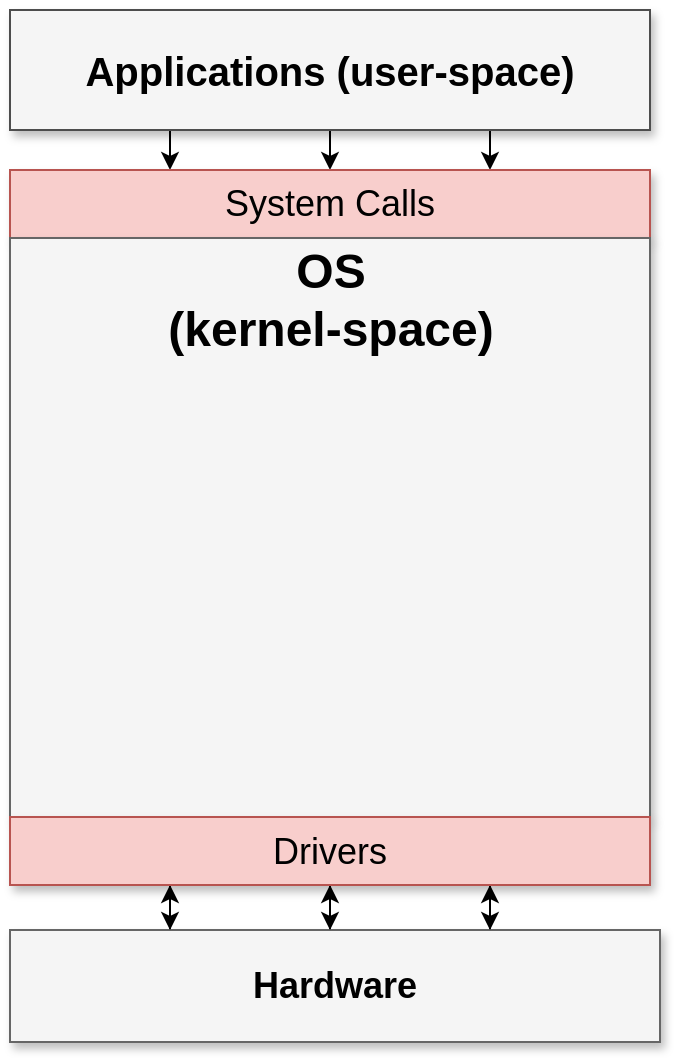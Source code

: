 <mxfile version="12.6.5" type="device" pages="4"><diagram name="All" id="90a13364-a465-7bf4-72fc-28e22215d7a0"><mxGraphModel dx="1038" dy="553" grid="1" gridSize="10" guides="1" tooltips="1" connect="1" arrows="1" fold="1" page="1" pageScale="1.5" pageWidth="1169" pageHeight="826" background="#ffffff" math="0" shadow="0"><root><mxCell id="0" style=";html=1;"/><mxCell id="1" style=";html=1;" parent="0"/><mxCell id="HN6fO-JnPChiG3ddzfB_-5" style="edgeStyle=orthogonalEdgeStyle;rounded=0;orthogonalLoop=1;jettySize=auto;html=1;exitX=0.25;exitY=1;exitDx=0;exitDy=0;entryX=0.25;entryY=0;entryDx=0;entryDy=0;" parent="1" source="3a17f1ce550125da-1" target="HN6fO-JnPChiG3ddzfB_-2" edge="1"><mxGeometry relative="1" as="geometry"/></mxCell><mxCell id="HN6fO-JnPChiG3ddzfB_-6" style="edgeStyle=orthogonalEdgeStyle;rounded=0;orthogonalLoop=1;jettySize=auto;html=1;exitX=0.5;exitY=1;exitDx=0;exitDy=0;entryX=0.5;entryY=0;entryDx=0;entryDy=0;" parent="1" source="3a17f1ce550125da-1" target="HN6fO-JnPChiG3ddzfB_-2" edge="1"><mxGeometry relative="1" as="geometry"/></mxCell><mxCell id="HN6fO-JnPChiG3ddzfB_-7" style="edgeStyle=orthogonalEdgeStyle;rounded=0;orthogonalLoop=1;jettySize=auto;html=1;exitX=0.75;exitY=1;exitDx=0;exitDy=0;entryX=0.75;entryY=0;entryDx=0;entryDy=0;" parent="1" source="3a17f1ce550125da-1" target="HN6fO-JnPChiG3ddzfB_-2" edge="1"><mxGeometry relative="1" as="geometry"/></mxCell><mxCell id="3a17f1ce550125da-1" value="&lt;b&gt;Applications (user-space)&lt;/b&gt;" style="whiteSpace=wrap;html=1;shadow=1;fontSize=20;fillColor=#f5f5f5;strokeColor=#4D4D4D;strokeWidth=1;" parent="1" vertex="1"><mxGeometry x="780" y="350" width="320" height="60" as="geometry"/></mxCell><mxCell id="HN6fO-JnPChiG3ddzfB_-14" style="edgeStyle=orthogonalEdgeStyle;rounded=0;orthogonalLoop=1;jettySize=auto;html=1;exitX=0.25;exitY=0;exitDx=0;exitDy=0;entryX=0.25;entryY=1;entryDx=0;entryDy=0;" parent="1" source="3a17f1ce550125da-10" target="HN6fO-JnPChiG3ddzfB_-11" edge="1"><mxGeometry relative="1" as="geometry"/></mxCell><mxCell id="HN6fO-JnPChiG3ddzfB_-15" style="edgeStyle=orthogonalEdgeStyle;rounded=0;orthogonalLoop=1;jettySize=auto;html=1;exitX=0.5;exitY=0;exitDx=0;exitDy=0;entryX=0.5;entryY=1;entryDx=0;entryDy=0;" parent="1" source="3a17f1ce550125da-10" target="HN6fO-JnPChiG3ddzfB_-11" edge="1"><mxGeometry relative="1" as="geometry"/></mxCell><mxCell id="HN6fO-JnPChiG3ddzfB_-16" style="edgeStyle=orthogonalEdgeStyle;rounded=0;orthogonalLoop=1;jettySize=auto;html=1;exitX=0.75;exitY=0;exitDx=0;exitDy=0;entryX=0.75;entryY=1;entryDx=0;entryDy=0;" parent="1" source="3a17f1ce550125da-10" target="HN6fO-JnPChiG3ddzfB_-11" edge="1"><mxGeometry relative="1" as="geometry"/></mxCell><mxCell id="3a17f1ce550125da-10" value="&lt;b&gt;Hardware&lt;/b&gt;" style="whiteSpace=wrap;html=1;shadow=1;fontSize=18;fillColor=#f5f5f5;strokeColor=#666666;" parent="1" vertex="1"><mxGeometry x="780" y="810" width="325" height="56" as="geometry"/></mxCell><mxCell id="HN6fO-JnPChiG3ddzfB_-8" style="edgeStyle=orthogonalEdgeStyle;rounded=0;orthogonalLoop=1;jettySize=auto;html=1;exitX=0.25;exitY=1;exitDx=0;exitDy=0;entryX=0.136;entryY=0.025;entryDx=0;entryDy=0;entryPerimeter=0;" parent="1" source="HN6fO-JnPChiG3ddzfB_-2" target="HN6fO-JnPChiG3ddzfB_-1" edge="1"><mxGeometry relative="1" as="geometry"/></mxCell><mxCell id="HN6fO-JnPChiG3ddzfB_-9" style="edgeStyle=orthogonalEdgeStyle;rounded=0;orthogonalLoop=1;jettySize=auto;html=1;exitX=0.5;exitY=1;exitDx=0;exitDy=0;entryX=0.5;entryY=0;entryDx=0;entryDy=0;" parent="1" source="HN6fO-JnPChiG3ddzfB_-2" target="HN6fO-JnPChiG3ddzfB_-1" edge="1"><mxGeometry relative="1" as="geometry"/></mxCell><mxCell id="HN6fO-JnPChiG3ddzfB_-10" style="edgeStyle=orthogonalEdgeStyle;rounded=0;orthogonalLoop=1;jettySize=auto;html=1;exitX=0.75;exitY=1;exitDx=0;exitDy=0;entryX=0.845;entryY=0.042;entryDx=0;entryDy=0;entryPerimeter=0;" parent="1" source="HN6fO-JnPChiG3ddzfB_-2" target="HN6fO-JnPChiG3ddzfB_-1" edge="1"><mxGeometry relative="1" as="geometry"/></mxCell><mxCell id="HN6fO-JnPChiG3ddzfB_-2" value="System Calls" style="whiteSpace=wrap;html=1;shadow=1;fontSize=18;fillColor=#f8cecc;strokeColor=#b85450;" parent="1" vertex="1"><mxGeometry x="780" y="430" width="320" height="34" as="geometry"/></mxCell><mxCell id="HN6fO-JnPChiG3ddzfB_-3" value="" style="group;fillColor=#CCCCCC;strokeColor=#000000;rounded=0;glass=0;comic=0;" parent="1" vertex="1" connectable="0"><mxGeometry x="780" y="464" width="320" height="289.5" as="geometry"/></mxCell><mxCell id="3a17f1ce550125da-2" value="" style="whiteSpace=wrap;html=1;shadow=1;fontSize=18;fillColor=#f5f5f5;strokeColor=#666666;" parent="HN6fO-JnPChiG3ddzfB_-3" vertex="1"><mxGeometry width="320.0" height="289.5" as="geometry"/></mxCell><mxCell id="HN6fO-JnPChiG3ddzfB_-1" value="&lt;font style=&quot;font-size: 24px&quot;&gt;&lt;b&gt;&lt;font style=&quot;font-size: 24px&quot;&gt;OS &lt;br&gt;(kernel-space)&lt;br&gt;&lt;/font&gt;&lt;/b&gt;&lt;/font&gt;" style="text;html=1;strokeColor=none;fillColor=none;align=center;verticalAlign=middle;whiteSpace=wrap;rounded=0;" parent="HN6fO-JnPChiG3ddzfB_-3" vertex="1"><mxGeometry x="47.54" width="224.92" height="62.036" as="geometry"/></mxCell><mxCell id="HN6fO-JnPChiG3ddzfB_-17" style="edgeStyle=orthogonalEdgeStyle;rounded=0;orthogonalLoop=1;jettySize=auto;html=1;exitX=0.25;exitY=1;exitDx=0;exitDy=0;" parent="1" source="HN6fO-JnPChiG3ddzfB_-11" edge="1"><mxGeometry relative="1" as="geometry"><mxPoint x="860" y="810" as="targetPoint"/></mxGeometry></mxCell><mxCell id="HN6fO-JnPChiG3ddzfB_-18" style="edgeStyle=orthogonalEdgeStyle;rounded=0;orthogonalLoop=1;jettySize=auto;html=1;exitX=0.5;exitY=1;exitDx=0;exitDy=0;" parent="1" source="HN6fO-JnPChiG3ddzfB_-11" edge="1"><mxGeometry relative="1" as="geometry"><mxPoint x="940" y="810" as="targetPoint"/></mxGeometry></mxCell><mxCell id="HN6fO-JnPChiG3ddzfB_-19" style="edgeStyle=orthogonalEdgeStyle;rounded=0;orthogonalLoop=1;jettySize=auto;html=1;exitX=0.75;exitY=1;exitDx=0;exitDy=0;" parent="1" source="HN6fO-JnPChiG3ddzfB_-11" edge="1"><mxGeometry relative="1" as="geometry"><mxPoint x="1020" y="810" as="targetPoint"/></mxGeometry></mxCell><mxCell id="HN6fO-JnPChiG3ddzfB_-11" value="Drivers" style="whiteSpace=wrap;html=1;shadow=1;fontSize=18;fillColor=#f8cecc;strokeColor=#b85450;" parent="1" vertex="1"><mxGeometry x="780" y="753.5" width="320" height="34" as="geometry"/></mxCell></root></mxGraphModel></diagram><diagram id="WJf7KwjANOOt-zBDwLc3" name="OS_1"><mxGraphModel dx="1038" dy="553" grid="1" gridSize="10" guides="1" tooltips="1" connect="1" arrows="1" fold="1" page="1" pageScale="1" pageWidth="827" pageHeight="1169" math="0" shadow="0"><root><mxCell id="HeEma91ZjQmIL1AgWXV0-0"/><mxCell id="HeEma91ZjQmIL1AgWXV0-1" parent="HeEma91ZjQmIL1AgWXV0-0"/><mxCell id="BHt6gySla2F2vdi1pJnB-20" style="edgeStyle=orthogonalEdgeStyle;rounded=0;orthogonalLoop=1;jettySize=auto;html=1;exitX=0.25;exitY=1;exitDx=0;exitDy=0;entryX=0.144;entryY=-0.016;entryDx=0;entryDy=0;entryPerimeter=0;" parent="HeEma91ZjQmIL1AgWXV0-1" source="BHt6gySla2F2vdi1pJnB-3" target="BHt6gySla2F2vdi1pJnB-14" edge="1"><mxGeometry relative="1" as="geometry"/></mxCell><mxCell id="BHt6gySla2F2vdi1pJnB-21" style="edgeStyle=orthogonalEdgeStyle;rounded=0;orthogonalLoop=1;jettySize=auto;html=1;exitX=0.5;exitY=1;exitDx=0;exitDy=0;entryX=0.5;entryY=0;entryDx=0;entryDy=0;" parent="HeEma91ZjQmIL1AgWXV0-1" source="BHt6gySla2F2vdi1pJnB-3" target="BHt6gySla2F2vdi1pJnB-14" edge="1"><mxGeometry relative="1" as="geometry"/></mxCell><mxCell id="BHt6gySla2F2vdi1pJnB-22" style="edgeStyle=orthogonalEdgeStyle;rounded=0;orthogonalLoop=1;jettySize=auto;html=1;exitX=0.75;exitY=1;exitDx=0;exitDy=0;entryX=0.856;entryY=-0.032;entryDx=0;entryDy=0;entryPerimeter=0;" parent="HeEma91ZjQmIL1AgWXV0-1" source="BHt6gySla2F2vdi1pJnB-3" target="BHt6gySla2F2vdi1pJnB-14" edge="1"><mxGeometry relative="1" as="geometry"/></mxCell><mxCell id="BHt6gySla2F2vdi1pJnB-3" value="&lt;b&gt;Applications (user-space)&lt;/b&gt;" style="whiteSpace=wrap;html=1;shadow=1;fontSize=20;fillColor=#f5f5f5;strokeColor=#4D4D4D;strokeWidth=1;" parent="HeEma91ZjQmIL1AgWXV0-1" vertex="1"><mxGeometry x="780" y="350" width="320" height="60" as="geometry"/></mxCell><mxCell id="BHt6gySla2F2vdi1pJnB-31" style="edgeStyle=orthogonalEdgeStyle;rounded=0;orthogonalLoop=1;jettySize=auto;html=1;exitX=0.25;exitY=0;exitDx=0;exitDy=0;entryX=0.25;entryY=1;entryDx=0;entryDy=0;" parent="HeEma91ZjQmIL1AgWXV0-1" source="BHt6gySla2F2vdi1pJnB-7" target="BHt6gySla2F2vdi1pJnB-13" edge="1"><mxGeometry relative="1" as="geometry"/></mxCell><mxCell id="BHt6gySla2F2vdi1pJnB-32" style="edgeStyle=orthogonalEdgeStyle;rounded=0;orthogonalLoop=1;jettySize=auto;html=1;exitX=0.5;exitY=0;exitDx=0;exitDy=0;entryX=0.5;entryY=1;entryDx=0;entryDy=0;" parent="HeEma91ZjQmIL1AgWXV0-1" source="BHt6gySla2F2vdi1pJnB-7" target="BHt6gySla2F2vdi1pJnB-13" edge="1"><mxGeometry relative="1" as="geometry"/></mxCell><mxCell id="BHt6gySla2F2vdi1pJnB-33" style="edgeStyle=orthogonalEdgeStyle;rounded=0;orthogonalLoop=1;jettySize=auto;html=1;exitX=0.75;exitY=0;exitDx=0;exitDy=0;entryX=0.75;entryY=1;entryDx=0;entryDy=0;" parent="HeEma91ZjQmIL1AgWXV0-1" source="BHt6gySla2F2vdi1pJnB-7" target="BHt6gySla2F2vdi1pJnB-13" edge="1"><mxGeometry relative="1" as="geometry"/></mxCell><mxCell id="BHt6gySla2F2vdi1pJnB-7" value="&lt;b&gt;Hardware&lt;/b&gt;" style="whiteSpace=wrap;html=1;shadow=1;fontSize=18;fillColor=#f5f5f5;strokeColor=#666666;" parent="HeEma91ZjQmIL1AgWXV0-1" vertex="1"><mxGeometry x="777.5" y="790" width="325" height="56" as="geometry"/></mxCell><mxCell id="BHt6gySla2F2vdi1pJnB-9" style="edgeStyle=orthogonalEdgeStyle;rounded=0;orthogonalLoop=1;jettySize=auto;html=1;exitX=0.5;exitY=1;exitDx=0;exitDy=0;entryX=0.5;entryY=0;entryDx=0;entryDy=0;" parent="HeEma91ZjQmIL1AgWXV0-1" target="BHt6gySla2F2vdi1pJnB-14" edge="1"><mxGeometry relative="1" as="geometry"><mxPoint x="940" y="464" as="sourcePoint"/></mxGeometry></mxCell><mxCell id="BHt6gySla2F2vdi1pJnB-12" value="" style="group;fillColor=#CCCCCC;strokeColor=#000000;rounded=0;glass=0;comic=0;" parent="HeEma91ZjQmIL1AgWXV0-1" vertex="1" connectable="0"><mxGeometry x="780" y="464" width="320" height="289.5" as="geometry"/></mxCell><mxCell id="BHt6gySla2F2vdi1pJnB-13" value="" style="whiteSpace=wrap;html=1;shadow=1;fontSize=18;fillColor=#f5f5f5;strokeColor=#666666;" parent="BHt6gySla2F2vdi1pJnB-12" vertex="1"><mxGeometry width="320.0" height="289.5" as="geometry"/></mxCell><mxCell id="BHt6gySla2F2vdi1pJnB-14" value="&lt;font style=&quot;font-size: 24px&quot;&gt;&lt;b&gt;&lt;font style=&quot;font-size: 24px&quot;&gt;OS &lt;br&gt;(kernel-space)&lt;br&gt;&lt;/font&gt;&lt;/b&gt;&lt;/font&gt;" style="text;html=1;strokeColor=none;fillColor=none;align=center;verticalAlign=middle;whiteSpace=wrap;rounded=0;" parent="BHt6gySla2F2vdi1pJnB-12" vertex="1"><mxGeometry x="47.54" width="224.92" height="62.036" as="geometry"/></mxCell><mxCell id="BHt6gySla2F2vdi1pJnB-26" style="edgeStyle=orthogonalEdgeStyle;rounded=0;orthogonalLoop=1;jettySize=auto;html=1;exitX=0.75;exitY=1;exitDx=0;exitDy=0;" parent="HeEma91ZjQmIL1AgWXV0-1" source="BHt6gySla2F2vdi1pJnB-13" edge="1"><mxGeometry relative="1" as="geometry"><mxPoint x="1020" y="790" as="targetPoint"/></mxGeometry></mxCell><mxCell id="BHt6gySla2F2vdi1pJnB-27" style="edgeStyle=orthogonalEdgeStyle;rounded=0;orthogonalLoop=1;jettySize=auto;html=1;exitX=0.5;exitY=1;exitDx=0;exitDy=0;entryX=0.5;entryY=0;entryDx=0;entryDy=0;" parent="HeEma91ZjQmIL1AgWXV0-1" source="BHt6gySla2F2vdi1pJnB-13" target="BHt6gySla2F2vdi1pJnB-7" edge="1"><mxGeometry relative="1" as="geometry"/></mxCell><mxCell id="BHt6gySla2F2vdi1pJnB-28" style="edgeStyle=orthogonalEdgeStyle;rounded=0;orthogonalLoop=1;jettySize=auto;html=1;exitX=0.25;exitY=1;exitDx=0;exitDy=0;entryX=0.25;entryY=0;entryDx=0;entryDy=0;" parent="HeEma91ZjQmIL1AgWXV0-1" source="BHt6gySla2F2vdi1pJnB-13" target="BHt6gySla2F2vdi1pJnB-7" edge="1"><mxGeometry relative="1" as="geometry"/></mxCell></root></mxGraphModel></diagram><diagram id="9fuTEFoJBUi8RJSGMgCK" name="OS_2"><mxGraphModel dx="1038" dy="553" grid="1" gridSize="10" guides="1" tooltips="1" connect="1" arrows="1" fold="1" page="1" pageScale="1" pageWidth="827" pageHeight="1169" math="0" shadow="0"><root><mxCell id="85NeFMc5qW9iM4s76Jju-0"/><mxCell id="85NeFMc5qW9iM4s76Jju-1" parent="85NeFMc5qW9iM4s76Jju-0"/><mxCell id="85NeFMc5qW9iM4s76Jju-2" style="edgeStyle=orthogonalEdgeStyle;rounded=0;orthogonalLoop=1;jettySize=auto;html=1;exitX=0.25;exitY=1;exitDx=0;exitDy=0;entryX=0.25;entryY=0;entryDx=0;entryDy=0;" parent="85NeFMc5qW9iM4s76Jju-1" source="85NeFMc5qW9iM4s76Jju-5" target="85NeFMc5qW9iM4s76Jju-13" edge="1"><mxGeometry relative="1" as="geometry"/></mxCell><mxCell id="85NeFMc5qW9iM4s76Jju-3" style="edgeStyle=orthogonalEdgeStyle;rounded=0;orthogonalLoop=1;jettySize=auto;html=1;exitX=0.5;exitY=1;exitDx=0;exitDy=0;entryX=0.5;entryY=0;entryDx=0;entryDy=0;" parent="85NeFMc5qW9iM4s76Jju-1" source="85NeFMc5qW9iM4s76Jju-5" target="85NeFMc5qW9iM4s76Jju-13" edge="1"><mxGeometry relative="1" as="geometry"/></mxCell><mxCell id="85NeFMc5qW9iM4s76Jju-4" style="edgeStyle=orthogonalEdgeStyle;rounded=0;orthogonalLoop=1;jettySize=auto;html=1;exitX=0.75;exitY=1;exitDx=0;exitDy=0;entryX=0.75;entryY=0;entryDx=0;entryDy=0;" parent="85NeFMc5qW9iM4s76Jju-1" source="85NeFMc5qW9iM4s76Jju-5" target="85NeFMc5qW9iM4s76Jju-13" edge="1"><mxGeometry relative="1" as="geometry"/></mxCell><mxCell id="85NeFMc5qW9iM4s76Jju-5" value="&lt;b&gt;Applications (user-space)&lt;/b&gt;" style="whiteSpace=wrap;html=1;shadow=1;fontSize=20;fillColor=#f5f5f5;strokeColor=#4D4D4D;strokeWidth=1;" parent="85NeFMc5qW9iM4s76Jju-1" vertex="1"><mxGeometry x="780" y="350" width="320" height="60" as="geometry"/></mxCell><mxCell id="85NeFMc5qW9iM4s76Jju-9" value="&lt;b&gt;Hardware&lt;/b&gt;" style="whiteSpace=wrap;html=1;shadow=1;fontSize=18;fillColor=#f5f5f5;strokeColor=#666666;" parent="85NeFMc5qW9iM4s76Jju-1" vertex="1"><mxGeometry x="777.5" y="800" width="325" height="56" as="geometry"/></mxCell><mxCell id="85NeFMc5qW9iM4s76Jju-10" style="edgeStyle=orthogonalEdgeStyle;rounded=0;orthogonalLoop=1;jettySize=auto;html=1;exitX=0.25;exitY=1;exitDx=0;exitDy=0;entryX=0.136;entryY=0.025;entryDx=0;entryDy=0;entryPerimeter=0;" parent="85NeFMc5qW9iM4s76Jju-1" source="85NeFMc5qW9iM4s76Jju-13" target="85NeFMc5qW9iM4s76Jju-16" edge="1"><mxGeometry relative="1" as="geometry"/></mxCell><mxCell id="85NeFMc5qW9iM4s76Jju-11" style="edgeStyle=orthogonalEdgeStyle;rounded=0;orthogonalLoop=1;jettySize=auto;html=1;exitX=0.5;exitY=1;exitDx=0;exitDy=0;entryX=0.5;entryY=0;entryDx=0;entryDy=0;" parent="85NeFMc5qW9iM4s76Jju-1" source="85NeFMc5qW9iM4s76Jju-13" target="85NeFMc5qW9iM4s76Jju-16" edge="1"><mxGeometry relative="1" as="geometry"/></mxCell><mxCell id="85NeFMc5qW9iM4s76Jju-12" style="edgeStyle=orthogonalEdgeStyle;rounded=0;orthogonalLoop=1;jettySize=auto;html=1;exitX=0.75;exitY=1;exitDx=0;exitDy=0;entryX=0.845;entryY=0.042;entryDx=0;entryDy=0;entryPerimeter=0;" parent="85NeFMc5qW9iM4s76Jju-1" source="85NeFMc5qW9iM4s76Jju-13" target="85NeFMc5qW9iM4s76Jju-16" edge="1"><mxGeometry relative="1" as="geometry"/></mxCell><mxCell id="85NeFMc5qW9iM4s76Jju-13" value="System Calls" style="whiteSpace=wrap;html=1;shadow=1;fontSize=18;fillColor=#f8cecc;strokeColor=#b85450;rounded=0;glass=0;comic=0;absoluteArcSize=0;noLabel=0;fixDash=0;autosize=0;collapsible=0;container=0;recursiveResize=1;expand=1;part=0;movable=1;" parent="85NeFMc5qW9iM4s76Jju-1" vertex="1"><mxGeometry x="780" y="430" width="320" height="34" as="geometry"><mxRectangle x="780" y="430" width="140" height="30" as="alternateBounds"/></mxGeometry></mxCell><mxCell id="85NeFMc5qW9iM4s76Jju-14" value="" style="group;fillColor=#CCCCCC;strokeColor=#000000;rounded=0;glass=0;comic=0;" parent="85NeFMc5qW9iM4s76Jju-1" vertex="1" connectable="0"><mxGeometry x="780" y="464" width="320" height="289.5" as="geometry"/></mxCell><mxCell id="85NeFMc5qW9iM4s76Jju-15" value="" style="whiteSpace=wrap;html=1;shadow=1;fontSize=18;fillColor=#f5f5f5;strokeColor=#666666;" parent="85NeFMc5qW9iM4s76Jju-14" vertex="1"><mxGeometry width="320.0" height="289.5" as="geometry"/></mxCell><mxCell id="85NeFMc5qW9iM4s76Jju-16" value="&lt;font style=&quot;font-size: 24px&quot;&gt;&lt;b&gt;&lt;font style=&quot;font-size: 24px&quot;&gt;OS &lt;br&gt;(kernel-space)&lt;br&gt;&lt;/font&gt;&lt;/b&gt;&lt;/font&gt;" style="text;html=1;strokeColor=none;fillColor=none;align=center;verticalAlign=middle;whiteSpace=wrap;rounded=0;" parent="85NeFMc5qW9iM4s76Jju-14" vertex="1"><mxGeometry x="47.54" width="224.92" height="62.036" as="geometry"/></mxCell><mxCell id="85NeFMc5qW9iM4s76Jju-22" style="edgeStyle=orthogonalEdgeStyle;rounded=0;orthogonalLoop=1;jettySize=auto;html=1;exitX=0.5;exitY=1;exitDx=0;exitDy=0;" parent="85NeFMc5qW9iM4s76Jju-1" source="85NeFMc5qW9iM4s76Jju-15" edge="1"><mxGeometry relative="1" as="geometry"><mxPoint x="940" y="800" as="targetPoint"/></mxGeometry></mxCell><mxCell id="85NeFMc5qW9iM4s76Jju-23" style="edgeStyle=orthogonalEdgeStyle;rounded=0;orthogonalLoop=1;jettySize=auto;html=1;exitX=0.75;exitY=1;exitDx=0;exitDy=0;" parent="85NeFMc5qW9iM4s76Jju-1" source="85NeFMc5qW9iM4s76Jju-15" edge="1"><mxGeometry relative="1" as="geometry"><mxPoint x="1020" y="800" as="targetPoint"/></mxGeometry></mxCell><mxCell id="85NeFMc5qW9iM4s76Jju-34" value="" style="endArrow=classic;startArrow=classic;html=1;entryX=0.25;entryY=1;entryDx=0;entryDy=0;exitX=0.25;exitY=0;exitDx=0;exitDy=0;" parent="85NeFMc5qW9iM4s76Jju-1" source="85NeFMc5qW9iM4s76Jju-9" target="85NeFMc5qW9iM4s76Jju-15" edge="1"><mxGeometry width="50" height="50" relative="1" as="geometry"><mxPoint x="780" y="930" as="sourcePoint"/><mxPoint x="830" y="880" as="targetPoint"/><Array as="points"/></mxGeometry></mxCell><mxCell id="85NeFMc5qW9iM4s76Jju-35" value="" style="endArrow=classic;startArrow=classic;html=1;entryX=0.25;entryY=1;entryDx=0;entryDy=0;exitX=0.25;exitY=0;exitDx=0;exitDy=0;" parent="85NeFMc5qW9iM4s76Jju-1" edge="1"><mxGeometry width="50" height="50" relative="1" as="geometry"><mxPoint x="939.38" y="800" as="sourcePoint"/><mxPoint x="940.63" y="753.5" as="targetPoint"/><Array as="points"/></mxGeometry></mxCell><mxCell id="85NeFMc5qW9iM4s76Jju-36" value="" style="endArrow=classic;startArrow=classic;html=1;entryX=0.25;entryY=1;entryDx=0;entryDy=0;exitX=0.25;exitY=0;exitDx=0;exitDy=0;" parent="85NeFMc5qW9iM4s76Jju-1" edge="1"><mxGeometry width="50" height="50" relative="1" as="geometry"><mxPoint x="1020.0" y="800" as="sourcePoint"/><mxPoint x="1021.25" y="753.5" as="targetPoint"/><Array as="points"/></mxGeometry></mxCell></root></mxGraphModel></diagram><diagram id="0za0nJpdymvyg-SJQ283" name="OS_3"><mxGraphModel dx="1483" dy="790" grid="1" gridSize="10" guides="1" tooltips="1" connect="1" arrows="1" fold="1" page="1" pageScale="1" pageWidth="827" pageHeight="1169" math="0" shadow="0"><root><mxCell id="I362PwiQkLUiQZ42poMa-0"/><mxCell id="I362PwiQkLUiQZ42poMa-1" parent="I362PwiQkLUiQZ42poMa-0"/><mxCell id="I362PwiQkLUiQZ42poMa-2" style="edgeStyle=orthogonalEdgeStyle;rounded=0;orthogonalLoop=1;jettySize=auto;html=1;exitX=0.25;exitY=1;exitDx=0;exitDy=0;entryX=0.25;entryY=0;entryDx=0;entryDy=0;" edge="1" parent="I362PwiQkLUiQZ42poMa-1" source="I362PwiQkLUiQZ42poMa-5" target="I362PwiQkLUiQZ42poMa-13"><mxGeometry relative="1" as="geometry"/></mxCell><mxCell id="I362PwiQkLUiQZ42poMa-3" style="edgeStyle=orthogonalEdgeStyle;rounded=0;orthogonalLoop=1;jettySize=auto;html=1;exitX=0.5;exitY=1;exitDx=0;exitDy=0;entryX=0.5;entryY=0;entryDx=0;entryDy=0;" edge="1" parent="I362PwiQkLUiQZ42poMa-1" source="I362PwiQkLUiQZ42poMa-5" target="I362PwiQkLUiQZ42poMa-13"><mxGeometry relative="1" as="geometry"/></mxCell><mxCell id="I362PwiQkLUiQZ42poMa-4" style="edgeStyle=orthogonalEdgeStyle;rounded=0;orthogonalLoop=1;jettySize=auto;html=1;exitX=0.75;exitY=1;exitDx=0;exitDy=0;entryX=0.75;entryY=0;entryDx=0;entryDy=0;" edge="1" parent="I362PwiQkLUiQZ42poMa-1" source="I362PwiQkLUiQZ42poMa-5" target="I362PwiQkLUiQZ42poMa-13"><mxGeometry relative="1" as="geometry"/></mxCell><mxCell id="I362PwiQkLUiQZ42poMa-5" value="&lt;b&gt;Applications (user-space)&lt;/b&gt;" style="whiteSpace=wrap;html=1;shadow=1;fontSize=20;fillColor=#f5f5f5;strokeColor=#4D4D4D;strokeWidth=1;" vertex="1" parent="I362PwiQkLUiQZ42poMa-1"><mxGeometry x="780" y="350" width="320" height="60" as="geometry"/></mxCell><mxCell id="I362PwiQkLUiQZ42poMa-6" style="edgeStyle=orthogonalEdgeStyle;rounded=0;orthogonalLoop=1;jettySize=auto;html=1;exitX=0.25;exitY=0;exitDx=0;exitDy=0;entryX=0.25;entryY=1;entryDx=0;entryDy=0;" edge="1" parent="I362PwiQkLUiQZ42poMa-1" source="I362PwiQkLUiQZ42poMa-9" target="I362PwiQkLUiQZ42poMa-20"><mxGeometry relative="1" as="geometry"/></mxCell><mxCell id="I362PwiQkLUiQZ42poMa-7" style="edgeStyle=orthogonalEdgeStyle;rounded=0;orthogonalLoop=1;jettySize=auto;html=1;exitX=0.5;exitY=0;exitDx=0;exitDy=0;entryX=0.5;entryY=1;entryDx=0;entryDy=0;" edge="1" parent="I362PwiQkLUiQZ42poMa-1" source="I362PwiQkLUiQZ42poMa-9" target="I362PwiQkLUiQZ42poMa-20"><mxGeometry relative="1" as="geometry"/></mxCell><mxCell id="I362PwiQkLUiQZ42poMa-8" style="edgeStyle=orthogonalEdgeStyle;rounded=0;orthogonalLoop=1;jettySize=auto;html=1;exitX=0.75;exitY=0;exitDx=0;exitDy=0;entryX=0.75;entryY=1;entryDx=0;entryDy=0;" edge="1" parent="I362PwiQkLUiQZ42poMa-1" source="I362PwiQkLUiQZ42poMa-9" target="I362PwiQkLUiQZ42poMa-20"><mxGeometry relative="1" as="geometry"/></mxCell><mxCell id="I362PwiQkLUiQZ42poMa-9" value="&lt;b&gt;Hardware&lt;/b&gt;" style="whiteSpace=wrap;html=1;shadow=1;fontSize=18;fillColor=#f5f5f5;strokeColor=#666666;" vertex="1" parent="I362PwiQkLUiQZ42poMa-1"><mxGeometry x="780" y="810" width="325" height="56" as="geometry"/></mxCell><mxCell id="I362PwiQkLUiQZ42poMa-10" style="edgeStyle=orthogonalEdgeStyle;rounded=0;orthogonalLoop=1;jettySize=auto;html=1;exitX=0.25;exitY=1;exitDx=0;exitDy=0;entryX=0.136;entryY=0.025;entryDx=0;entryDy=0;entryPerimeter=0;" edge="1" parent="I362PwiQkLUiQZ42poMa-1" source="I362PwiQkLUiQZ42poMa-13" target="I362PwiQkLUiQZ42poMa-16"><mxGeometry relative="1" as="geometry"/></mxCell><mxCell id="I362PwiQkLUiQZ42poMa-11" style="edgeStyle=orthogonalEdgeStyle;rounded=0;orthogonalLoop=1;jettySize=auto;html=1;exitX=0.5;exitY=1;exitDx=0;exitDy=0;entryX=0.5;entryY=0;entryDx=0;entryDy=0;" edge="1" parent="I362PwiQkLUiQZ42poMa-1" source="I362PwiQkLUiQZ42poMa-13" target="I362PwiQkLUiQZ42poMa-16"><mxGeometry relative="1" as="geometry"/></mxCell><mxCell id="I362PwiQkLUiQZ42poMa-12" style="edgeStyle=orthogonalEdgeStyle;rounded=0;orthogonalLoop=1;jettySize=auto;html=1;exitX=0.75;exitY=1;exitDx=0;exitDy=0;entryX=0.845;entryY=0.042;entryDx=0;entryDy=0;entryPerimeter=0;" edge="1" parent="I362PwiQkLUiQZ42poMa-1" source="I362PwiQkLUiQZ42poMa-13" target="I362PwiQkLUiQZ42poMa-16"><mxGeometry relative="1" as="geometry"/></mxCell><mxCell id="I362PwiQkLUiQZ42poMa-13" value="System Calls" style="whiteSpace=wrap;html=1;shadow=1;fontSize=18;fillColor=#f8cecc;strokeColor=#b85450;" vertex="1" parent="I362PwiQkLUiQZ42poMa-1"><mxGeometry x="780" y="430" width="320" height="34" as="geometry"/></mxCell><mxCell id="I362PwiQkLUiQZ42poMa-14" value="" style="group;fillColor=#CCCCCC;strokeColor=#000000;rounded=0;glass=0;comic=0;" vertex="1" connectable="0" parent="I362PwiQkLUiQZ42poMa-1"><mxGeometry x="780" y="464" width="320" height="289.5" as="geometry"/></mxCell><mxCell id="I362PwiQkLUiQZ42poMa-15" value="" style="whiteSpace=wrap;html=1;shadow=1;fontSize=18;fillColor=#f5f5f5;strokeColor=#666666;" vertex="1" parent="I362PwiQkLUiQZ42poMa-14"><mxGeometry width="320.0" height="289.5" as="geometry"/></mxCell><mxCell id="I362PwiQkLUiQZ42poMa-16" value="&lt;font style=&quot;font-size: 24px&quot;&gt;&lt;b&gt;&lt;font style=&quot;font-size: 24px&quot;&gt;OS &lt;br&gt;(kernel-space)&lt;br&gt;&lt;/font&gt;&lt;/b&gt;&lt;/font&gt;" style="text;html=1;strokeColor=none;fillColor=none;align=center;verticalAlign=middle;whiteSpace=wrap;rounded=0;" vertex="1" parent="I362PwiQkLUiQZ42poMa-14"><mxGeometry x="47.54" width="224.92" height="62.036" as="geometry"/></mxCell><mxCell id="I362PwiQkLUiQZ42poMa-17" style="edgeStyle=orthogonalEdgeStyle;rounded=0;orthogonalLoop=1;jettySize=auto;html=1;exitX=0.25;exitY=1;exitDx=0;exitDy=0;" edge="1" parent="I362PwiQkLUiQZ42poMa-1" source="I362PwiQkLUiQZ42poMa-20"><mxGeometry relative="1" as="geometry"><mxPoint x="860" y="810" as="targetPoint"/></mxGeometry></mxCell><mxCell id="I362PwiQkLUiQZ42poMa-18" style="edgeStyle=orthogonalEdgeStyle;rounded=0;orthogonalLoop=1;jettySize=auto;html=1;exitX=0.5;exitY=1;exitDx=0;exitDy=0;" edge="1" parent="I362PwiQkLUiQZ42poMa-1" source="I362PwiQkLUiQZ42poMa-20"><mxGeometry relative="1" as="geometry"><mxPoint x="940" y="810" as="targetPoint"/></mxGeometry></mxCell><mxCell id="I362PwiQkLUiQZ42poMa-19" style="edgeStyle=orthogonalEdgeStyle;rounded=0;orthogonalLoop=1;jettySize=auto;html=1;exitX=0.75;exitY=1;exitDx=0;exitDy=0;" edge="1" parent="I362PwiQkLUiQZ42poMa-1" source="I362PwiQkLUiQZ42poMa-20"><mxGeometry relative="1" as="geometry"><mxPoint x="1020" y="810" as="targetPoint"/></mxGeometry></mxCell><mxCell id="I362PwiQkLUiQZ42poMa-20" value="Drivers" style="whiteSpace=wrap;html=1;shadow=1;fontSize=18;fillColor=#f8cecc;strokeColor=#b85450;" vertex="1" parent="I362PwiQkLUiQZ42poMa-1"><mxGeometry x="780" y="753.5" width="320" height="34" as="geometry"/></mxCell></root></mxGraphModel></diagram></mxfile>